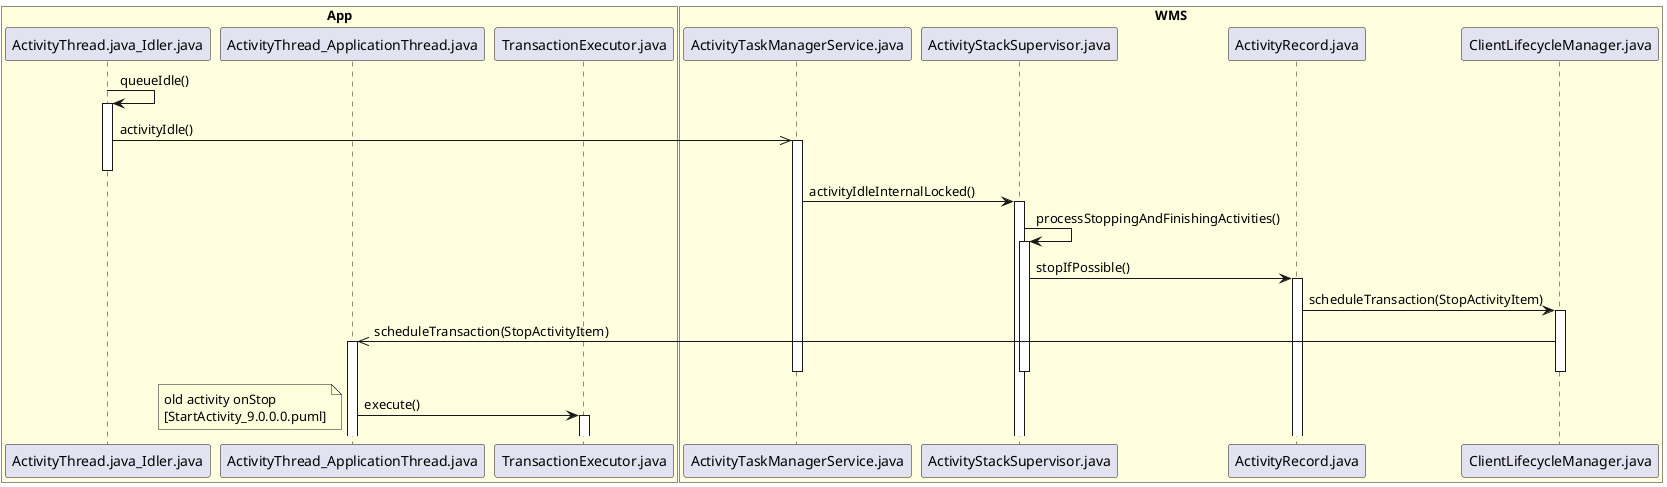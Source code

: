 @startuml

box "App" #LightYellow
participant ActivityThread.java_Idler.java
participant ActivityThread_ApplicationThread.java
participant TransactionExecutor.java

end box

box "WMS"  #LightYellow
participant ActivityTaskManagerService.java
participant ActivityStackSupervisor.java
participant ActivityRecord.java
participant ClientLifecycleManager.java
end box

ActivityThread.java_Idler.java -> ActivityThread.java_Idler.java:queueIdle()
activate ActivityThread.java_Idler.java
ActivityThread.java_Idler.java ->> ActivityTaskManagerService.java:activityIdle()
activate ActivityTaskManagerService.java
deactivate ActivityThread.java_Idler.java
ActivityTaskManagerService.java -> ActivityStackSupervisor.java:activityIdleInternalLocked()
activate ActivityStackSupervisor.java
ActivityStackSupervisor.java -> ActivityStackSupervisor.java:processStoppingAndFinishingActivities()
activate ActivityStackSupervisor.java
ActivityStackSupervisor.java -> ActivityRecord.java:stopIfPossible()
activate ActivityRecord.java

ActivityRecord.java -> ClientLifecycleManager.java:scheduleTransaction(StopActivityItem)
activate ClientLifecycleManager.java
ClientLifecycleManager.java ->> ActivityThread_ApplicationThread.java:scheduleTransaction(StopActivityItem)
activate ActivityThread_ApplicationThread.java
deactivate ClientLifecycleManager.java
deactivate ActivityStackSupervisor.java
deactivate ActivityTaskManagerService.java
ActivityThread_ApplicationThread.java -> TransactionExecutor.java:execute()
activate TransactionExecutor.java
note left
old activity onStop
[StartActivity_9.0.0.0.puml]
end note


@enduml